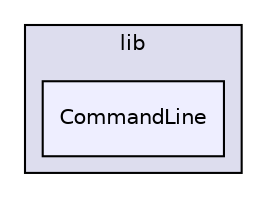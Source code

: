 digraph "CommandLine" {
  compound=true
  node [ fontsize="10", fontname="Helvetica"];
  edge [ labelfontsize="10", labelfontname="Helvetica"];
  subgraph clusterdir_9f13e7e48b1dae88d68f6e470b94897e {
    graph [ bgcolor="#ddddee", pencolor="black", label="lib" fontname="Helvetica", fontsize="10", URL="dir_9f13e7e48b1dae88d68f6e470b94897e.html"]
  dir_8d07b9e1921b9f65c31aed945a525e24 [shape=box, label="CommandLine", style="filled", fillcolor="#eeeeff", pencolor="black", URL="dir_8d07b9e1921b9f65c31aed945a525e24.html"];
  }
}
